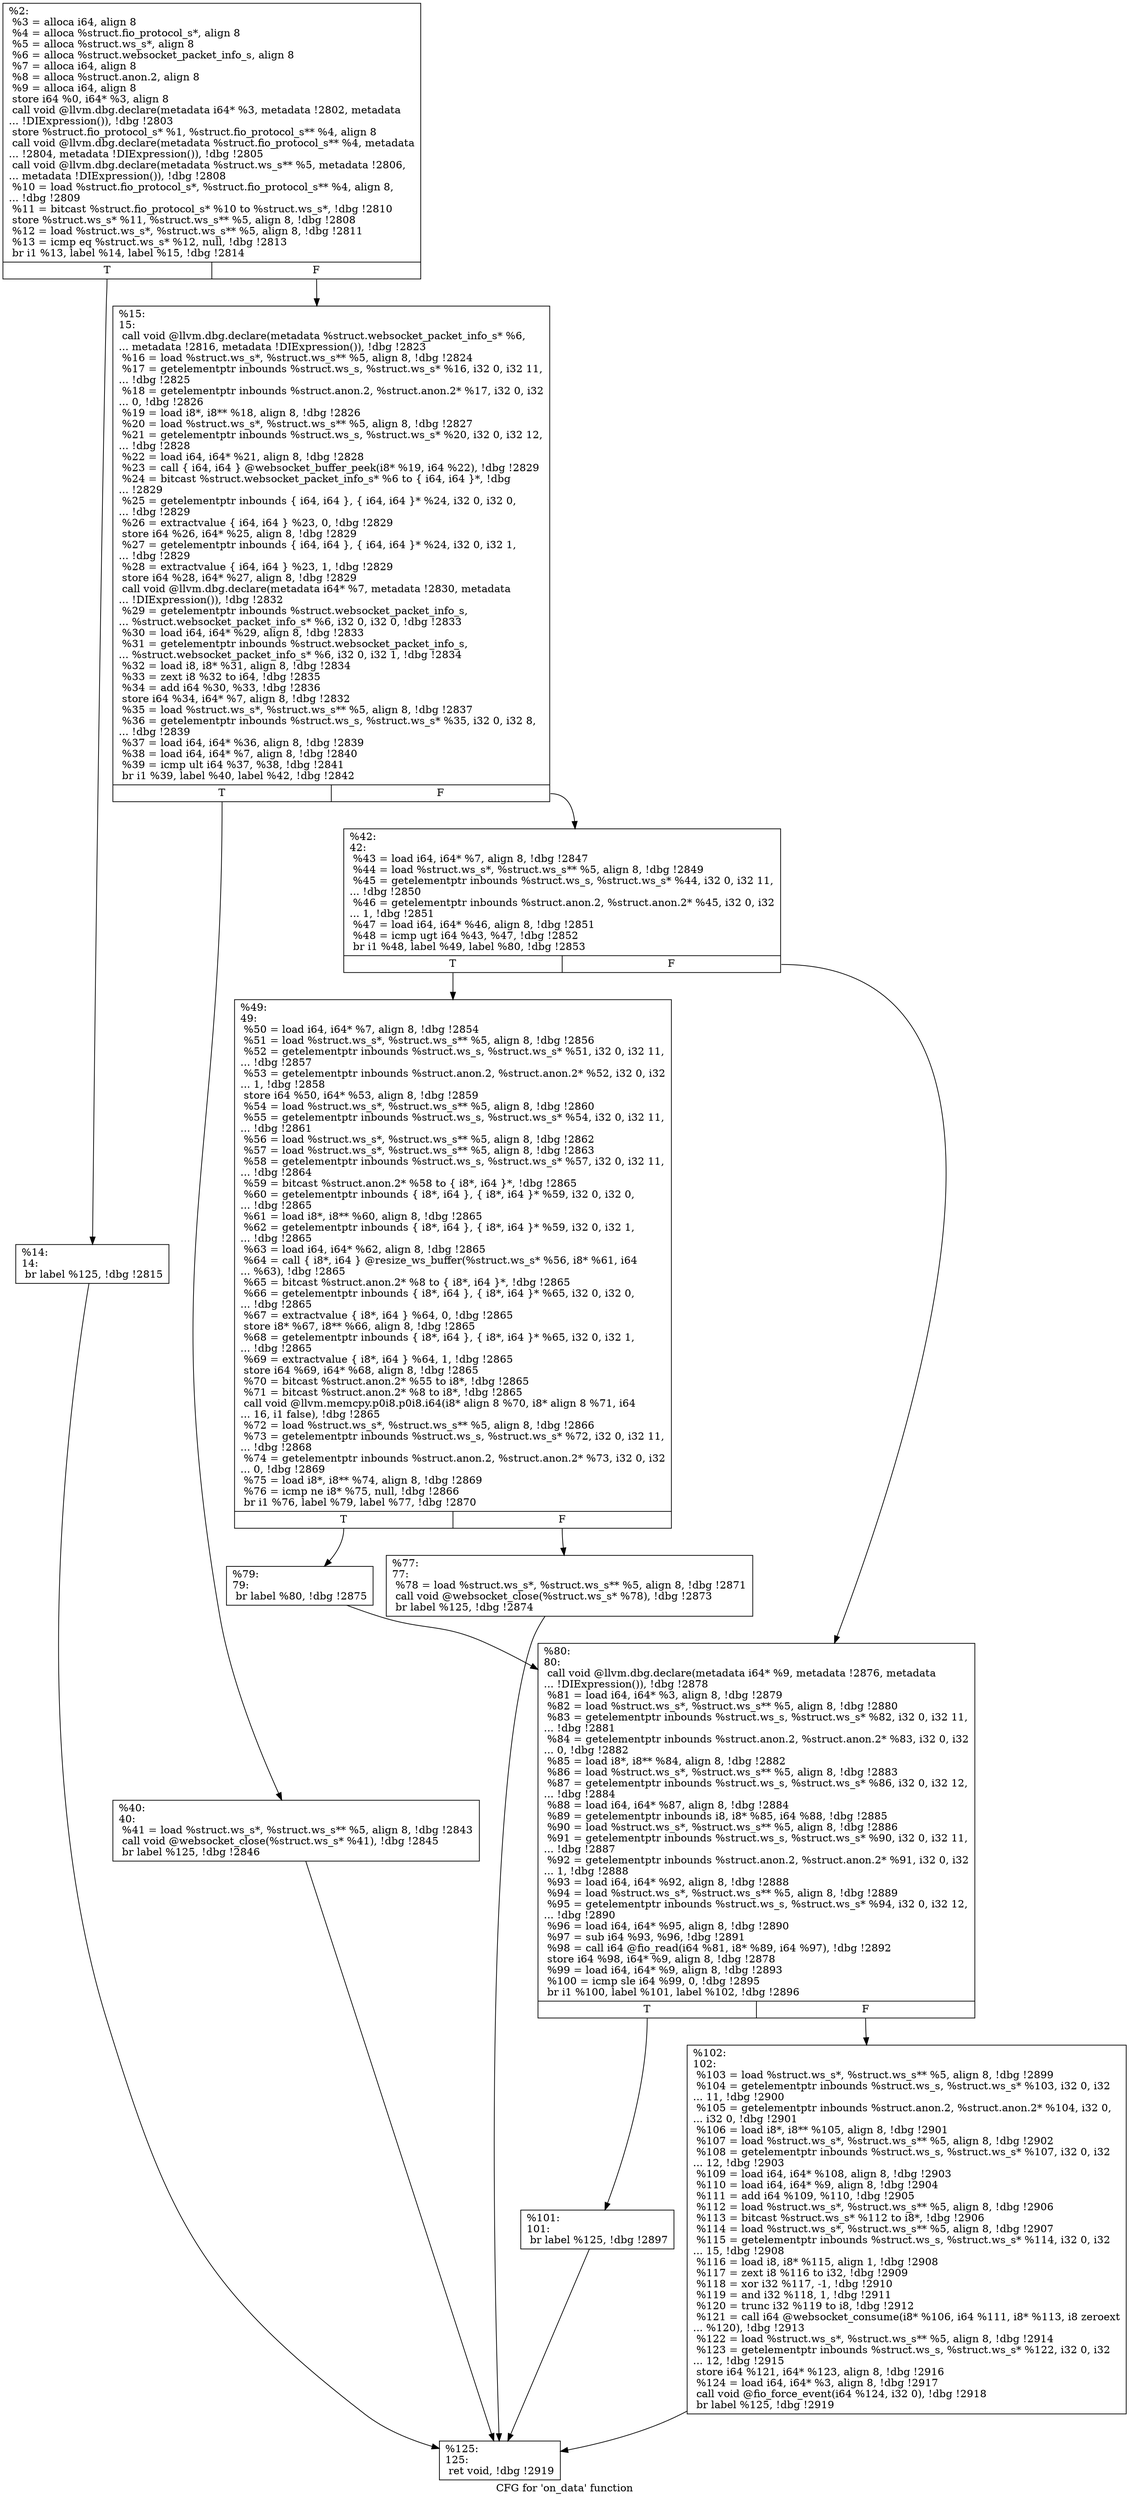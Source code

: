 digraph "CFG for 'on_data' function" {
	label="CFG for 'on_data' function";

	Node0x55685259b6a0 [shape=record,label="{%2:\l  %3 = alloca i64, align 8\l  %4 = alloca %struct.fio_protocol_s*, align 8\l  %5 = alloca %struct.ws_s*, align 8\l  %6 = alloca %struct.websocket_packet_info_s, align 8\l  %7 = alloca i64, align 8\l  %8 = alloca %struct.anon.2, align 8\l  %9 = alloca i64, align 8\l  store i64 %0, i64* %3, align 8\l  call void @llvm.dbg.declare(metadata i64* %3, metadata !2802, metadata\l... !DIExpression()), !dbg !2803\l  store %struct.fio_protocol_s* %1, %struct.fio_protocol_s** %4, align 8\l  call void @llvm.dbg.declare(metadata %struct.fio_protocol_s** %4, metadata\l... !2804, metadata !DIExpression()), !dbg !2805\l  call void @llvm.dbg.declare(metadata %struct.ws_s** %5, metadata !2806,\l... metadata !DIExpression()), !dbg !2808\l  %10 = load %struct.fio_protocol_s*, %struct.fio_protocol_s** %4, align 8,\l... !dbg !2809\l  %11 = bitcast %struct.fio_protocol_s* %10 to %struct.ws_s*, !dbg !2810\l  store %struct.ws_s* %11, %struct.ws_s** %5, align 8, !dbg !2808\l  %12 = load %struct.ws_s*, %struct.ws_s** %5, align 8, !dbg !2811\l  %13 = icmp eq %struct.ws_s* %12, null, !dbg !2813\l  br i1 %13, label %14, label %15, !dbg !2814\l|{<s0>T|<s1>F}}"];
	Node0x55685259b6a0:s0 -> Node0x55685259d2c0;
	Node0x55685259b6a0:s1 -> Node0x55685259d310;
	Node0x55685259d2c0 [shape=record,label="{%14:\l14:                                               \l  br label %125, !dbg !2815\l}"];
	Node0x55685259d2c0 -> Node0x55685259d5e0;
	Node0x55685259d310 [shape=record,label="{%15:\l15:                                               \l  call void @llvm.dbg.declare(metadata %struct.websocket_packet_info_s* %6,\l... metadata !2816, metadata !DIExpression()), !dbg !2823\l  %16 = load %struct.ws_s*, %struct.ws_s** %5, align 8, !dbg !2824\l  %17 = getelementptr inbounds %struct.ws_s, %struct.ws_s* %16, i32 0, i32 11,\l... !dbg !2825\l  %18 = getelementptr inbounds %struct.anon.2, %struct.anon.2* %17, i32 0, i32\l... 0, !dbg !2826\l  %19 = load i8*, i8** %18, align 8, !dbg !2826\l  %20 = load %struct.ws_s*, %struct.ws_s** %5, align 8, !dbg !2827\l  %21 = getelementptr inbounds %struct.ws_s, %struct.ws_s* %20, i32 0, i32 12,\l... !dbg !2828\l  %22 = load i64, i64* %21, align 8, !dbg !2828\l  %23 = call \{ i64, i64 \} @websocket_buffer_peek(i8* %19, i64 %22), !dbg !2829\l  %24 = bitcast %struct.websocket_packet_info_s* %6 to \{ i64, i64 \}*, !dbg\l... !2829\l  %25 = getelementptr inbounds \{ i64, i64 \}, \{ i64, i64 \}* %24, i32 0, i32 0,\l... !dbg !2829\l  %26 = extractvalue \{ i64, i64 \} %23, 0, !dbg !2829\l  store i64 %26, i64* %25, align 8, !dbg !2829\l  %27 = getelementptr inbounds \{ i64, i64 \}, \{ i64, i64 \}* %24, i32 0, i32 1,\l... !dbg !2829\l  %28 = extractvalue \{ i64, i64 \} %23, 1, !dbg !2829\l  store i64 %28, i64* %27, align 8, !dbg !2829\l  call void @llvm.dbg.declare(metadata i64* %7, metadata !2830, metadata\l... !DIExpression()), !dbg !2832\l  %29 = getelementptr inbounds %struct.websocket_packet_info_s,\l... %struct.websocket_packet_info_s* %6, i32 0, i32 0, !dbg !2833\l  %30 = load i64, i64* %29, align 8, !dbg !2833\l  %31 = getelementptr inbounds %struct.websocket_packet_info_s,\l... %struct.websocket_packet_info_s* %6, i32 0, i32 1, !dbg !2834\l  %32 = load i8, i8* %31, align 8, !dbg !2834\l  %33 = zext i8 %32 to i64, !dbg !2835\l  %34 = add i64 %30, %33, !dbg !2836\l  store i64 %34, i64* %7, align 8, !dbg !2832\l  %35 = load %struct.ws_s*, %struct.ws_s** %5, align 8, !dbg !2837\l  %36 = getelementptr inbounds %struct.ws_s, %struct.ws_s* %35, i32 0, i32 8,\l... !dbg !2839\l  %37 = load i64, i64* %36, align 8, !dbg !2839\l  %38 = load i64, i64* %7, align 8, !dbg !2840\l  %39 = icmp ult i64 %37, %38, !dbg !2841\l  br i1 %39, label %40, label %42, !dbg !2842\l|{<s0>T|<s1>F}}"];
	Node0x55685259d310:s0 -> Node0x55685259d360;
	Node0x55685259d310:s1 -> Node0x55685259d3b0;
	Node0x55685259d360 [shape=record,label="{%40:\l40:                                               \l  %41 = load %struct.ws_s*, %struct.ws_s** %5, align 8, !dbg !2843\l  call void @websocket_close(%struct.ws_s* %41), !dbg !2845\l  br label %125, !dbg !2846\l}"];
	Node0x55685259d360 -> Node0x55685259d5e0;
	Node0x55685259d3b0 [shape=record,label="{%42:\l42:                                               \l  %43 = load i64, i64* %7, align 8, !dbg !2847\l  %44 = load %struct.ws_s*, %struct.ws_s** %5, align 8, !dbg !2849\l  %45 = getelementptr inbounds %struct.ws_s, %struct.ws_s* %44, i32 0, i32 11,\l... !dbg !2850\l  %46 = getelementptr inbounds %struct.anon.2, %struct.anon.2* %45, i32 0, i32\l... 1, !dbg !2851\l  %47 = load i64, i64* %46, align 8, !dbg !2851\l  %48 = icmp ugt i64 %43, %47, !dbg !2852\l  br i1 %48, label %49, label %80, !dbg !2853\l|{<s0>T|<s1>F}}"];
	Node0x55685259d3b0:s0 -> Node0x55685259d400;
	Node0x55685259d3b0:s1 -> Node0x55685259d4f0;
	Node0x55685259d400 [shape=record,label="{%49:\l49:                                               \l  %50 = load i64, i64* %7, align 8, !dbg !2854\l  %51 = load %struct.ws_s*, %struct.ws_s** %5, align 8, !dbg !2856\l  %52 = getelementptr inbounds %struct.ws_s, %struct.ws_s* %51, i32 0, i32 11,\l... !dbg !2857\l  %53 = getelementptr inbounds %struct.anon.2, %struct.anon.2* %52, i32 0, i32\l... 1, !dbg !2858\l  store i64 %50, i64* %53, align 8, !dbg !2859\l  %54 = load %struct.ws_s*, %struct.ws_s** %5, align 8, !dbg !2860\l  %55 = getelementptr inbounds %struct.ws_s, %struct.ws_s* %54, i32 0, i32 11,\l... !dbg !2861\l  %56 = load %struct.ws_s*, %struct.ws_s** %5, align 8, !dbg !2862\l  %57 = load %struct.ws_s*, %struct.ws_s** %5, align 8, !dbg !2863\l  %58 = getelementptr inbounds %struct.ws_s, %struct.ws_s* %57, i32 0, i32 11,\l... !dbg !2864\l  %59 = bitcast %struct.anon.2* %58 to \{ i8*, i64 \}*, !dbg !2865\l  %60 = getelementptr inbounds \{ i8*, i64 \}, \{ i8*, i64 \}* %59, i32 0, i32 0,\l... !dbg !2865\l  %61 = load i8*, i8** %60, align 8, !dbg !2865\l  %62 = getelementptr inbounds \{ i8*, i64 \}, \{ i8*, i64 \}* %59, i32 0, i32 1,\l... !dbg !2865\l  %63 = load i64, i64* %62, align 8, !dbg !2865\l  %64 = call \{ i8*, i64 \} @resize_ws_buffer(%struct.ws_s* %56, i8* %61, i64\l... %63), !dbg !2865\l  %65 = bitcast %struct.anon.2* %8 to \{ i8*, i64 \}*, !dbg !2865\l  %66 = getelementptr inbounds \{ i8*, i64 \}, \{ i8*, i64 \}* %65, i32 0, i32 0,\l... !dbg !2865\l  %67 = extractvalue \{ i8*, i64 \} %64, 0, !dbg !2865\l  store i8* %67, i8** %66, align 8, !dbg !2865\l  %68 = getelementptr inbounds \{ i8*, i64 \}, \{ i8*, i64 \}* %65, i32 0, i32 1,\l... !dbg !2865\l  %69 = extractvalue \{ i8*, i64 \} %64, 1, !dbg !2865\l  store i64 %69, i64* %68, align 8, !dbg !2865\l  %70 = bitcast %struct.anon.2* %55 to i8*, !dbg !2865\l  %71 = bitcast %struct.anon.2* %8 to i8*, !dbg !2865\l  call void @llvm.memcpy.p0i8.p0i8.i64(i8* align 8 %70, i8* align 8 %71, i64\l... 16, i1 false), !dbg !2865\l  %72 = load %struct.ws_s*, %struct.ws_s** %5, align 8, !dbg !2866\l  %73 = getelementptr inbounds %struct.ws_s, %struct.ws_s* %72, i32 0, i32 11,\l... !dbg !2868\l  %74 = getelementptr inbounds %struct.anon.2, %struct.anon.2* %73, i32 0, i32\l... 0, !dbg !2869\l  %75 = load i8*, i8** %74, align 8, !dbg !2869\l  %76 = icmp ne i8* %75, null, !dbg !2866\l  br i1 %76, label %79, label %77, !dbg !2870\l|{<s0>T|<s1>F}}"];
	Node0x55685259d400:s0 -> Node0x55685259d4a0;
	Node0x55685259d400:s1 -> Node0x55685259d450;
	Node0x55685259d450 [shape=record,label="{%77:\l77:                                               \l  %78 = load %struct.ws_s*, %struct.ws_s** %5, align 8, !dbg !2871\l  call void @websocket_close(%struct.ws_s* %78), !dbg !2873\l  br label %125, !dbg !2874\l}"];
	Node0x55685259d450 -> Node0x55685259d5e0;
	Node0x55685259d4a0 [shape=record,label="{%79:\l79:                                               \l  br label %80, !dbg !2875\l}"];
	Node0x55685259d4a0 -> Node0x55685259d4f0;
	Node0x55685259d4f0 [shape=record,label="{%80:\l80:                                               \l  call void @llvm.dbg.declare(metadata i64* %9, metadata !2876, metadata\l... !DIExpression()), !dbg !2878\l  %81 = load i64, i64* %3, align 8, !dbg !2879\l  %82 = load %struct.ws_s*, %struct.ws_s** %5, align 8, !dbg !2880\l  %83 = getelementptr inbounds %struct.ws_s, %struct.ws_s* %82, i32 0, i32 11,\l... !dbg !2881\l  %84 = getelementptr inbounds %struct.anon.2, %struct.anon.2* %83, i32 0, i32\l... 0, !dbg !2882\l  %85 = load i8*, i8** %84, align 8, !dbg !2882\l  %86 = load %struct.ws_s*, %struct.ws_s** %5, align 8, !dbg !2883\l  %87 = getelementptr inbounds %struct.ws_s, %struct.ws_s* %86, i32 0, i32 12,\l... !dbg !2884\l  %88 = load i64, i64* %87, align 8, !dbg !2884\l  %89 = getelementptr inbounds i8, i8* %85, i64 %88, !dbg !2885\l  %90 = load %struct.ws_s*, %struct.ws_s** %5, align 8, !dbg !2886\l  %91 = getelementptr inbounds %struct.ws_s, %struct.ws_s* %90, i32 0, i32 11,\l... !dbg !2887\l  %92 = getelementptr inbounds %struct.anon.2, %struct.anon.2* %91, i32 0, i32\l... 1, !dbg !2888\l  %93 = load i64, i64* %92, align 8, !dbg !2888\l  %94 = load %struct.ws_s*, %struct.ws_s** %5, align 8, !dbg !2889\l  %95 = getelementptr inbounds %struct.ws_s, %struct.ws_s* %94, i32 0, i32 12,\l... !dbg !2890\l  %96 = load i64, i64* %95, align 8, !dbg !2890\l  %97 = sub i64 %93, %96, !dbg !2891\l  %98 = call i64 @fio_read(i64 %81, i8* %89, i64 %97), !dbg !2892\l  store i64 %98, i64* %9, align 8, !dbg !2878\l  %99 = load i64, i64* %9, align 8, !dbg !2893\l  %100 = icmp sle i64 %99, 0, !dbg !2895\l  br i1 %100, label %101, label %102, !dbg !2896\l|{<s0>T|<s1>F}}"];
	Node0x55685259d4f0:s0 -> Node0x55685259d540;
	Node0x55685259d4f0:s1 -> Node0x55685259d590;
	Node0x55685259d540 [shape=record,label="{%101:\l101:                                              \l  br label %125, !dbg !2897\l}"];
	Node0x55685259d540 -> Node0x55685259d5e0;
	Node0x55685259d590 [shape=record,label="{%102:\l102:                                              \l  %103 = load %struct.ws_s*, %struct.ws_s** %5, align 8, !dbg !2899\l  %104 = getelementptr inbounds %struct.ws_s, %struct.ws_s* %103, i32 0, i32\l... 11, !dbg !2900\l  %105 = getelementptr inbounds %struct.anon.2, %struct.anon.2* %104, i32 0,\l... i32 0, !dbg !2901\l  %106 = load i8*, i8** %105, align 8, !dbg !2901\l  %107 = load %struct.ws_s*, %struct.ws_s** %5, align 8, !dbg !2902\l  %108 = getelementptr inbounds %struct.ws_s, %struct.ws_s* %107, i32 0, i32\l... 12, !dbg !2903\l  %109 = load i64, i64* %108, align 8, !dbg !2903\l  %110 = load i64, i64* %9, align 8, !dbg !2904\l  %111 = add i64 %109, %110, !dbg !2905\l  %112 = load %struct.ws_s*, %struct.ws_s** %5, align 8, !dbg !2906\l  %113 = bitcast %struct.ws_s* %112 to i8*, !dbg !2906\l  %114 = load %struct.ws_s*, %struct.ws_s** %5, align 8, !dbg !2907\l  %115 = getelementptr inbounds %struct.ws_s, %struct.ws_s* %114, i32 0, i32\l... 15, !dbg !2908\l  %116 = load i8, i8* %115, align 1, !dbg !2908\l  %117 = zext i8 %116 to i32, !dbg !2909\l  %118 = xor i32 %117, -1, !dbg !2910\l  %119 = and i32 %118, 1, !dbg !2911\l  %120 = trunc i32 %119 to i8, !dbg !2912\l  %121 = call i64 @websocket_consume(i8* %106, i64 %111, i8* %113, i8 zeroext\l... %120), !dbg !2913\l  %122 = load %struct.ws_s*, %struct.ws_s** %5, align 8, !dbg !2914\l  %123 = getelementptr inbounds %struct.ws_s, %struct.ws_s* %122, i32 0, i32\l... 12, !dbg !2915\l  store i64 %121, i64* %123, align 8, !dbg !2916\l  %124 = load i64, i64* %3, align 8, !dbg !2917\l  call void @fio_force_event(i64 %124, i32 0), !dbg !2918\l  br label %125, !dbg !2919\l}"];
	Node0x55685259d590 -> Node0x55685259d5e0;
	Node0x55685259d5e0 [shape=record,label="{%125:\l125:                                              \l  ret void, !dbg !2919\l}"];
}
